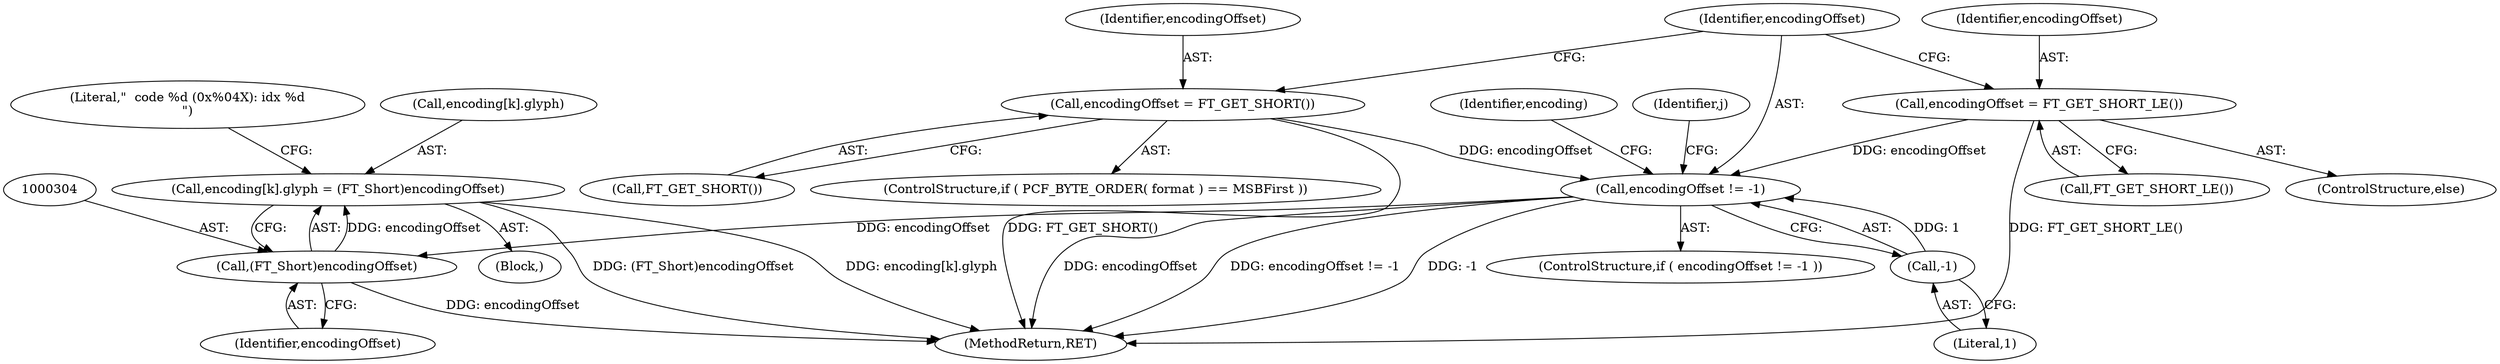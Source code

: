digraph "0_savannah_ef1eba75187adfac750f326b563fe543dd5ff4e6@array" {
"1000297" [label="(Call,encoding[k].glyph = (FT_Short)encodingOffset)"];
"1000303" [label="(Call,(FT_Short)encodingOffset)"];
"1000281" [label="(Call,encodingOffset != -1)"];
"1000273" [label="(Call,encodingOffset = FT_GET_SHORT())"];
"1000277" [label="(Call,encodingOffset = FT_GET_SHORT_LE())"];
"1000283" [label="(Call,-1)"];
"1000278" [label="(Identifier,encodingOffset)"];
"1000280" [label="(ControlStructure,if ( encodingOffset != -1 ))"];
"1000266" [label="(Identifier,j)"];
"1000305" [label="(Identifier,encodingOffset)"];
"1000276" [label="(ControlStructure,else)"];
"1000289" [label="(Identifier,encoding)"];
"1000279" [label="(Call,FT_GET_SHORT_LE())"];
"1000285" [label="(Block,)"];
"1000282" [label="(Identifier,encodingOffset)"];
"1000303" [label="(Call,(FT_Short)encodingOffset)"];
"1000277" [label="(Call,encodingOffset = FT_GET_SHORT_LE())"];
"1000283" [label="(Call,-1)"];
"1000273" [label="(Call,encodingOffset = FT_GET_SHORT())"];
"1000275" [label="(Call,FT_GET_SHORT())"];
"1000274" [label="(Identifier,encodingOffset)"];
"1000298" [label="(Call,encoding[k].glyph)"];
"1000281" [label="(Call,encodingOffset != -1)"];
"1000297" [label="(Call,encoding[k].glyph = (FT_Short)encodingOffset)"];
"1000353" [label="(MethodReturn,RET)"];
"1000308" [label="(Literal,\"  code %d (0x%04X): idx %d\n\")"];
"1000284" [label="(Literal,1)"];
"1000268" [label="(ControlStructure,if ( PCF_BYTE_ORDER( format ) == MSBFirst ))"];
"1000297" -> "1000285"  [label="AST: "];
"1000297" -> "1000303"  [label="CFG: "];
"1000298" -> "1000297"  [label="AST: "];
"1000303" -> "1000297"  [label="AST: "];
"1000308" -> "1000297"  [label="CFG: "];
"1000297" -> "1000353"  [label="DDG: encoding[k].glyph"];
"1000297" -> "1000353"  [label="DDG: (FT_Short)encodingOffset"];
"1000303" -> "1000297"  [label="DDG: encodingOffset"];
"1000303" -> "1000305"  [label="CFG: "];
"1000304" -> "1000303"  [label="AST: "];
"1000305" -> "1000303"  [label="AST: "];
"1000303" -> "1000353"  [label="DDG: encodingOffset"];
"1000281" -> "1000303"  [label="DDG: encodingOffset"];
"1000281" -> "1000280"  [label="AST: "];
"1000281" -> "1000283"  [label="CFG: "];
"1000282" -> "1000281"  [label="AST: "];
"1000283" -> "1000281"  [label="AST: "];
"1000289" -> "1000281"  [label="CFG: "];
"1000266" -> "1000281"  [label="CFG: "];
"1000281" -> "1000353"  [label="DDG: encodingOffset"];
"1000281" -> "1000353"  [label="DDG: encodingOffset != -1"];
"1000281" -> "1000353"  [label="DDG: -1"];
"1000273" -> "1000281"  [label="DDG: encodingOffset"];
"1000277" -> "1000281"  [label="DDG: encodingOffset"];
"1000283" -> "1000281"  [label="DDG: 1"];
"1000273" -> "1000268"  [label="AST: "];
"1000273" -> "1000275"  [label="CFG: "];
"1000274" -> "1000273"  [label="AST: "];
"1000275" -> "1000273"  [label="AST: "];
"1000282" -> "1000273"  [label="CFG: "];
"1000273" -> "1000353"  [label="DDG: FT_GET_SHORT()"];
"1000277" -> "1000276"  [label="AST: "];
"1000277" -> "1000279"  [label="CFG: "];
"1000278" -> "1000277"  [label="AST: "];
"1000279" -> "1000277"  [label="AST: "];
"1000282" -> "1000277"  [label="CFG: "];
"1000277" -> "1000353"  [label="DDG: FT_GET_SHORT_LE()"];
"1000283" -> "1000284"  [label="CFG: "];
"1000284" -> "1000283"  [label="AST: "];
}
